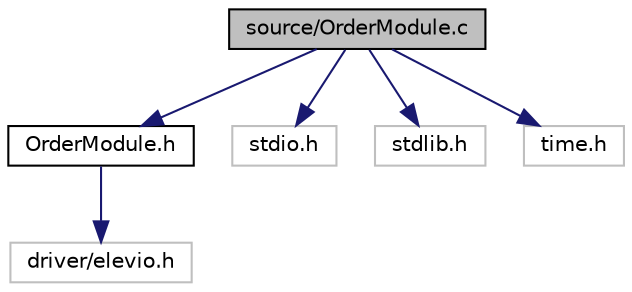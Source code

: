 digraph "source/OrderModule.c"
{
 // LATEX_PDF_SIZE
  edge [fontname="Helvetica",fontsize="10",labelfontname="Helvetica",labelfontsize="10"];
  node [fontname="Helvetica",fontsize="10",shape=record];
  Node1 [label="source/OrderModule.c",height=0.2,width=0.4,color="black", fillcolor="grey75", style="filled", fontcolor="black",tooltip="En ordre modul. Tar inn forskjellige parametre fra bruker; etasjen ordren kommer fra,..."];
  Node1 -> Node2 [color="midnightblue",fontsize="10",style="solid"];
  Node2 [label="OrderModule.h",height=0.2,width=0.4,color="black", fillcolor="white", style="filled",URL="$OrderModule_8h_source.html",tooltip=" "];
  Node2 -> Node3 [color="midnightblue",fontsize="10",style="solid"];
  Node3 [label="driver/elevio.h",height=0.2,width=0.4,color="grey75", fillcolor="white", style="filled",tooltip=" "];
  Node1 -> Node4 [color="midnightblue",fontsize="10",style="solid"];
  Node4 [label="stdio.h",height=0.2,width=0.4,color="grey75", fillcolor="white", style="filled",tooltip=" "];
  Node1 -> Node5 [color="midnightblue",fontsize="10",style="solid"];
  Node5 [label="stdlib.h",height=0.2,width=0.4,color="grey75", fillcolor="white", style="filled",tooltip=" "];
  Node1 -> Node6 [color="midnightblue",fontsize="10",style="solid"];
  Node6 [label="time.h",height=0.2,width=0.4,color="grey75", fillcolor="white", style="filled",tooltip=" "];
}
